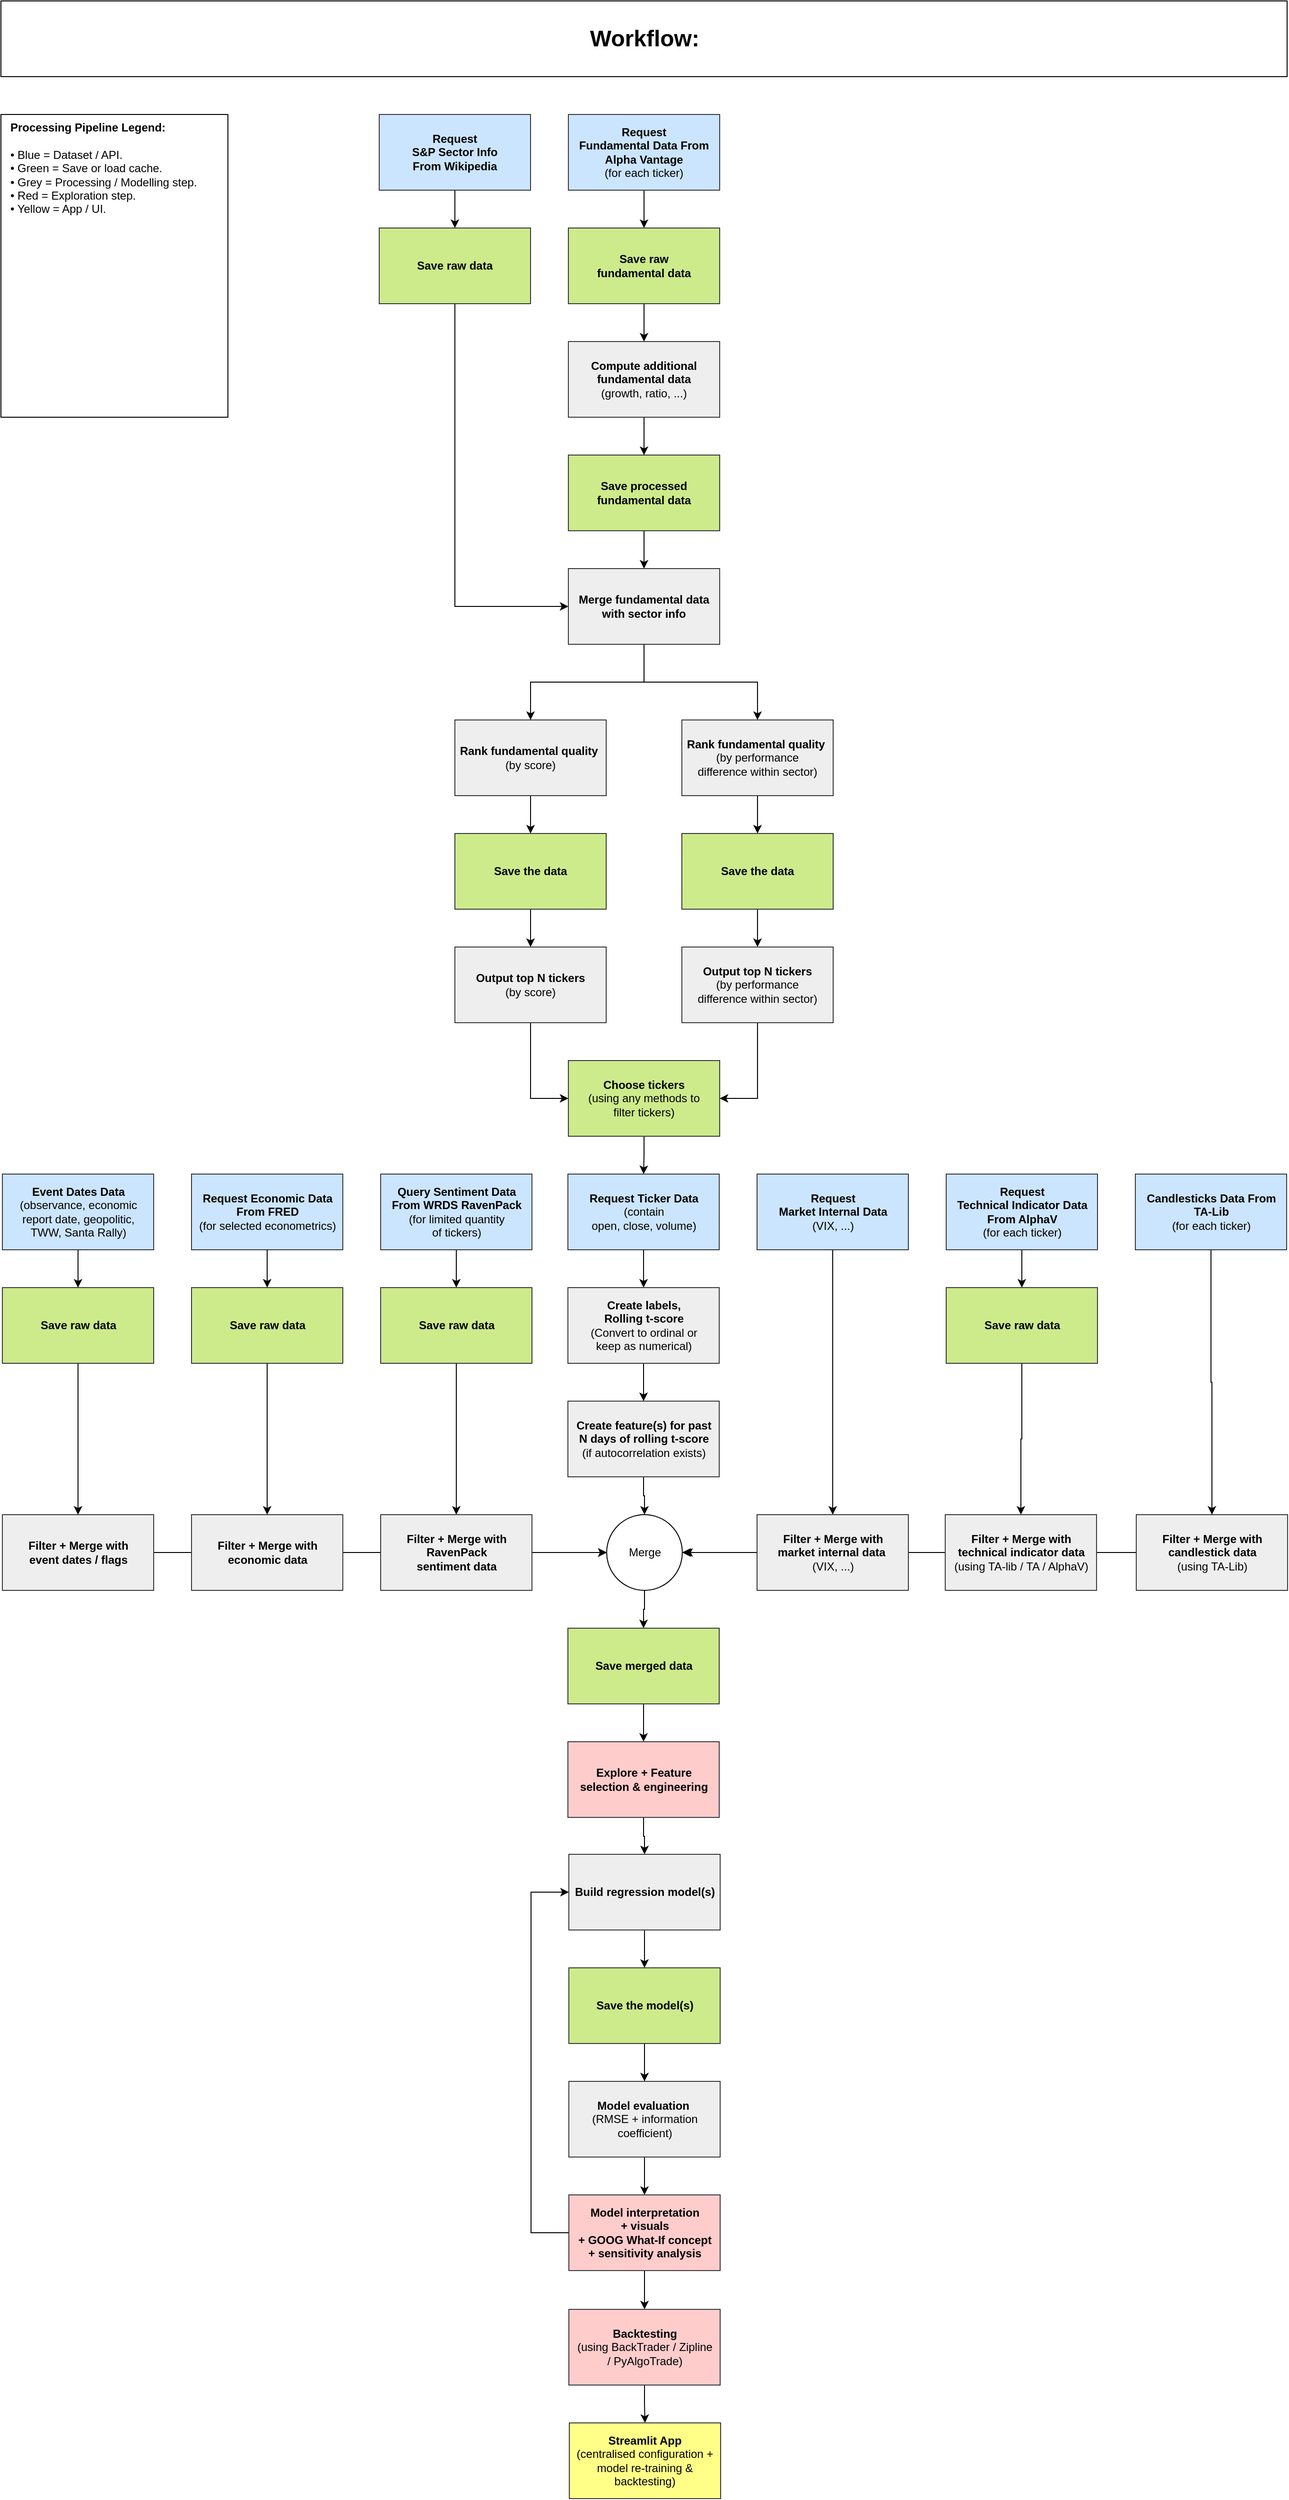 <mxfile version="20.0.4" type="device" pages="3"><diagram id="XOwv9s_S93Ed8AocHxLy" name="workflow"><mxGraphModel dx="3477" dy="1697" grid="1" gridSize="10" guides="1" tooltips="1" connect="1" arrows="1" fold="1" page="1" pageScale="1" pageWidth="1169" pageHeight="827" math="0" shadow="0"><root><mxCell id="cT3jgn3tg6CRzC2Ch6uq-0"/><mxCell id="cT3jgn3tg6CRzC2Ch6uq-1" parent="cT3jgn3tg6CRzC2Ch6uq-0"/><mxCell id="5p4c6snU-SuKV6wR_pnk-0" value="&lt;b style=&quot;font-size: 24px&quot;&gt;Workflow:&amp;nbsp;&lt;/b&gt;" style="rounded=0;whiteSpace=wrap;html=1;align=center;verticalAlign=middle;spacingLeft=8;fontSize=24;" parent="cT3jgn3tg6CRzC2Ch6uq-1" vertex="1"><mxGeometry x="-1240" y="-800" width="1360" height="80" as="geometry"/></mxCell><mxCell id="ap6l2DGa7me-KWfMbkwm-0" value="&lt;b&gt;Processing Pipeline Legend:&amp;nbsp;&lt;/b&gt;&lt;br&gt;&lt;br&gt;• Blue = Dataset / API.&amp;nbsp;&lt;br&gt;• Green = Save or load cache.&amp;nbsp;&lt;br&gt;•&amp;nbsp;Grey = Processing / Modelling step.&amp;nbsp;&lt;br&gt;• Red = Exploration step.&amp;nbsp;&lt;br&gt;• Yellow = App / UI.&amp;nbsp;" style="rounded=0;whiteSpace=wrap;html=1;align=left;verticalAlign=top;spacingLeft=8;" parent="cT3jgn3tg6CRzC2Ch6uq-1" vertex="1"><mxGeometry x="-1240" y="-680" width="240" height="320" as="geometry"/></mxCell><mxCell id="lr69LVYGVg-EljjJCGix-28" value="" style="edgeStyle=orthogonalEdgeStyle;rounded=0;orthogonalLoop=1;jettySize=auto;html=1;" parent="cT3jgn3tg6CRzC2Ch6uq-1" source="lr69LVYGVg-EljjJCGix-0" target="lr69LVYGVg-EljjJCGix-24" edge="1"><mxGeometry relative="1" as="geometry"/></mxCell><mxCell id="lr69LVYGVg-EljjJCGix-0" value="&lt;b&gt;Save raw &lt;br&gt;fundamental data&lt;/b&gt;" style="rounded=0;whiteSpace=wrap;html=1;fillColor=#cdeb8b;strokeColor=#36393d;" parent="cT3jgn3tg6CRzC2Ch6uq-1" vertex="1"><mxGeometry x="-640" y="-560" width="160" height="80" as="geometry"/></mxCell><mxCell id="lr69LVYGVg-EljjJCGix-27" value="" style="edgeStyle=orthogonalEdgeStyle;rounded=0;orthogonalLoop=1;jettySize=auto;html=1;" parent="cT3jgn3tg6CRzC2Ch6uq-1" source="lr69LVYGVg-EljjJCGix-2" target="lr69LVYGVg-EljjJCGix-0" edge="1"><mxGeometry relative="1" as="geometry"/></mxCell><mxCell id="lr69LVYGVg-EljjJCGix-2" value="&lt;b&gt;Request &lt;/b&gt;&lt;br&gt;&lt;b&gt;Fundamental Data From Alpha Vantage&lt;/b&gt;&lt;br&gt;(for each ticker)" style="rounded=0;whiteSpace=wrap;html=1;fillColor=#cce5ff;strokeColor=#36393d;" parent="cT3jgn3tg6CRzC2Ch6uq-1" vertex="1"><mxGeometry x="-640" y="-680" width="160" height="80" as="geometry"/></mxCell><mxCell id="lr69LVYGVg-EljjJCGix-42" value="" style="edgeStyle=orthogonalEdgeStyle;rounded=0;orthogonalLoop=1;jettySize=auto;html=1;" parent="cT3jgn3tg6CRzC2Ch6uq-1" source="lr69LVYGVg-EljjJCGix-4" target="lr69LVYGVg-EljjJCGix-5" edge="1"><mxGeometry relative="1" as="geometry"/></mxCell><mxCell id="lr69LVYGVg-EljjJCGix-4" value="&lt;b&gt;Request &lt;/b&gt;&lt;br&gt;&lt;b&gt;Technical Indicator Data From AlphaV&lt;/b&gt;&lt;br&gt;(for each ticker)" style="rounded=0;whiteSpace=wrap;html=1;fillColor=#cce5ff;strokeColor=#36393d;" parent="cT3jgn3tg6CRzC2Ch6uq-1" vertex="1"><mxGeometry x="-240.5" y="440" width="160" height="80" as="geometry"/></mxCell><mxCell id="lr69LVYGVg-EljjJCGix-114" style="edgeStyle=orthogonalEdgeStyle;rounded=0;orthogonalLoop=1;jettySize=auto;html=1;entryX=0.5;entryY=0;entryDx=0;entryDy=0;" parent="cT3jgn3tg6CRzC2Ch6uq-1" source="lr69LVYGVg-EljjJCGix-5" target="lr69LVYGVg-EljjJCGix-60" edge="1"><mxGeometry relative="1" as="geometry"/></mxCell><mxCell id="lr69LVYGVg-EljjJCGix-5" value="&lt;b&gt;Save raw&amp;nbsp;data&lt;/b&gt;" style="rounded=0;whiteSpace=wrap;html=1;fillColor=#cdeb8b;strokeColor=#36393d;" parent="cT3jgn3tg6CRzC2Ch6uq-1" vertex="1"><mxGeometry x="-240.5" y="560" width="160" height="80" as="geometry"/></mxCell><mxCell id="lr69LVYGVg-EljjJCGix-38" value="" style="edgeStyle=orthogonalEdgeStyle;rounded=0;orthogonalLoop=1;jettySize=auto;html=1;" parent="cT3jgn3tg6CRzC2Ch6uq-1" source="lr69LVYGVg-EljjJCGix-6" target="lr69LVYGVg-EljjJCGix-37" edge="1"><mxGeometry relative="1" as="geometry"/></mxCell><mxCell id="lr69LVYGVg-EljjJCGix-6" value="&lt;b&gt;Save processed &lt;br&gt;fundamental data&lt;/b&gt;" style="rounded=0;whiteSpace=wrap;html=1;fillColor=#cdeb8b;strokeColor=#36393d;" parent="cT3jgn3tg6CRzC2Ch6uq-1" vertex="1"><mxGeometry x="-640" y="-320" width="160" height="80" as="geometry"/></mxCell><mxCell id="lr69LVYGVg-EljjJCGix-23" value="" style="edgeStyle=orthogonalEdgeStyle;rounded=0;orthogonalLoop=1;jettySize=auto;html=1;" parent="cT3jgn3tg6CRzC2Ch6uq-1" source="lr69LVYGVg-EljjJCGix-7" target="lr69LVYGVg-EljjJCGix-18" edge="1"><mxGeometry relative="1" as="geometry"/></mxCell><mxCell id="lr69LVYGVg-EljjJCGix-7" value="&lt;b&gt;Rank fundamental quality&amp;nbsp;&lt;/b&gt;&lt;br&gt;(by score)" style="rounded=0;whiteSpace=wrap;html=1;fillColor=#eeeeee;strokeColor=#36393d;" parent="cT3jgn3tg6CRzC2Ch6uq-1" vertex="1"><mxGeometry x="-760" y="-40" width="160" height="80" as="geometry"/></mxCell><mxCell id="lr69LVYGVg-EljjJCGix-45" value="" style="edgeStyle=orthogonalEdgeStyle;rounded=0;orthogonalLoop=1;jettySize=auto;html=1;" parent="cT3jgn3tg6CRzC2Ch6uq-1" source="lr69LVYGVg-EljjJCGix-14" target="lr69LVYGVg-EljjJCGix-43" edge="1"><mxGeometry relative="1" as="geometry"/></mxCell><mxCell id="lr69LVYGVg-EljjJCGix-14" value="&lt;b&gt;Query Sentiment Data From WRDS RavenPack&lt;/b&gt;&lt;br&gt;(for limited quantity &lt;br&gt;of tickers)" style="rounded=0;whiteSpace=wrap;html=1;fillColor=#cce5ff;strokeColor=#36393d;" parent="cT3jgn3tg6CRzC2Ch6uq-1" vertex="1"><mxGeometry x="-838.5" y="440" width="160" height="80" as="geometry"/></mxCell><mxCell id="lr69LVYGVg-EljjJCGix-35" value="" style="edgeStyle=orthogonalEdgeStyle;rounded=0;orthogonalLoop=1;jettySize=auto;html=1;" parent="cT3jgn3tg6CRzC2Ch6uq-1" source="lr69LVYGVg-EljjJCGix-16" target="lr69LVYGVg-EljjJCGix-30" edge="1"><mxGeometry relative="1" as="geometry"/></mxCell><mxCell id="lr69LVYGVg-EljjJCGix-16" value="&lt;b&gt;Request &lt;br&gt;S&amp;amp;P Sector Info &lt;br&gt;From Wikipedia&lt;/b&gt;" style="rounded=0;whiteSpace=wrap;html=1;fillColor=#cce5ff;strokeColor=#36393d;" parent="cT3jgn3tg6CRzC2Ch6uq-1" vertex="1"><mxGeometry x="-840" y="-680" width="160" height="80" as="geometry"/></mxCell><mxCell id="lr69LVYGVg-EljjJCGix-56" value="" style="edgeStyle=orthogonalEdgeStyle;rounded=0;orthogonalLoop=1;jettySize=auto;html=1;" parent="cT3jgn3tg6CRzC2Ch6uq-1" source="lr69LVYGVg-EljjJCGix-18" target="lr69LVYGVg-EljjJCGix-54" edge="1"><mxGeometry relative="1" as="geometry"/></mxCell><mxCell id="lr69LVYGVg-EljjJCGix-18" value="&lt;b&gt;Save the data&lt;/b&gt;" style="rounded=0;whiteSpace=wrap;html=1;fillColor=#cdeb8b;strokeColor=#36393d;" parent="cT3jgn3tg6CRzC2Ch6uq-1" vertex="1"><mxGeometry x="-760" y="80" width="160" height="80" as="geometry"/></mxCell><mxCell id="lr69LVYGVg-EljjJCGix-22" value="" style="edgeStyle=orthogonalEdgeStyle;rounded=0;orthogonalLoop=1;jettySize=auto;html=1;" parent="cT3jgn3tg6CRzC2Ch6uq-1" source="lr69LVYGVg-EljjJCGix-19" target="lr69LVYGVg-EljjJCGix-21" edge="1"><mxGeometry relative="1" as="geometry"/></mxCell><mxCell id="lr69LVYGVg-EljjJCGix-19" value="&lt;b&gt;Rank fundamental quality&amp;nbsp;&lt;/b&gt;&lt;br&gt;(by performance &lt;br&gt;difference within sector)" style="rounded=0;whiteSpace=wrap;html=1;fillColor=#eeeeee;strokeColor=#36393d;" parent="cT3jgn3tg6CRzC2Ch6uq-1" vertex="1"><mxGeometry x="-520" y="-40" width="160" height="80" as="geometry"/></mxCell><mxCell id="lr69LVYGVg-EljjJCGix-57" value="" style="edgeStyle=orthogonalEdgeStyle;rounded=0;orthogonalLoop=1;jettySize=auto;html=1;" parent="cT3jgn3tg6CRzC2Ch6uq-1" source="lr69LVYGVg-EljjJCGix-21" target="lr69LVYGVg-EljjJCGix-55" edge="1"><mxGeometry relative="1" as="geometry"/></mxCell><mxCell id="lr69LVYGVg-EljjJCGix-21" value="&lt;b&gt;Save the data&lt;/b&gt;" style="rounded=0;whiteSpace=wrap;html=1;fillColor=#cdeb8b;strokeColor=#36393d;" parent="cT3jgn3tg6CRzC2Ch6uq-1" vertex="1"><mxGeometry x="-520" y="80" width="160" height="80" as="geometry"/></mxCell><mxCell id="lr69LVYGVg-EljjJCGix-29" value="" style="edgeStyle=orthogonalEdgeStyle;rounded=0;orthogonalLoop=1;jettySize=auto;html=1;" parent="cT3jgn3tg6CRzC2Ch6uq-1" source="lr69LVYGVg-EljjJCGix-24" target="lr69LVYGVg-EljjJCGix-6" edge="1"><mxGeometry relative="1" as="geometry"/></mxCell><mxCell id="lr69LVYGVg-EljjJCGix-24" value="&lt;b&gt;Compute additional fundamental data &lt;/b&gt;&lt;br&gt;(growth, ratio, ...)" style="rounded=0;whiteSpace=wrap;html=1;fillColor=#eeeeee;strokeColor=#36393d;" parent="cT3jgn3tg6CRzC2Ch6uq-1" vertex="1"><mxGeometry x="-640" y="-440" width="160" height="80" as="geometry"/></mxCell><mxCell id="lr69LVYGVg-EljjJCGix-41" style="edgeStyle=orthogonalEdgeStyle;rounded=0;orthogonalLoop=1;jettySize=auto;html=1;entryX=0;entryY=0.5;entryDx=0;entryDy=0;exitX=0.5;exitY=1;exitDx=0;exitDy=0;" parent="cT3jgn3tg6CRzC2Ch6uq-1" source="lr69LVYGVg-EljjJCGix-30" target="lr69LVYGVg-EljjJCGix-37" edge="1"><mxGeometry relative="1" as="geometry"><Array as="points"><mxPoint x="-760" y="-160"/></Array></mxGeometry></mxCell><mxCell id="lr69LVYGVg-EljjJCGix-30" value="&lt;b&gt;Save raw data&lt;br&gt;&lt;/b&gt;" style="rounded=0;whiteSpace=wrap;html=1;fillColor=#cdeb8b;strokeColor=#36393d;" parent="cT3jgn3tg6CRzC2Ch6uq-1" vertex="1"><mxGeometry x="-840" y="-560" width="160" height="80" as="geometry"/></mxCell><mxCell id="lr69LVYGVg-EljjJCGix-39" style="edgeStyle=orthogonalEdgeStyle;rounded=0;orthogonalLoop=1;jettySize=auto;html=1;entryX=0.5;entryY=0;entryDx=0;entryDy=0;" parent="cT3jgn3tg6CRzC2Ch6uq-1" source="lr69LVYGVg-EljjJCGix-37" target="lr69LVYGVg-EljjJCGix-19" edge="1"><mxGeometry relative="1" as="geometry"/></mxCell><mxCell id="lr69LVYGVg-EljjJCGix-40" style="edgeStyle=orthogonalEdgeStyle;rounded=0;orthogonalLoop=1;jettySize=auto;html=1;entryX=0.5;entryY=0;entryDx=0;entryDy=0;" parent="cT3jgn3tg6CRzC2Ch6uq-1" source="lr69LVYGVg-EljjJCGix-37" target="lr69LVYGVg-EljjJCGix-7" edge="1"><mxGeometry relative="1" as="geometry"/></mxCell><mxCell id="lr69LVYGVg-EljjJCGix-37" value="&lt;b&gt;Merge fundamental data with sector info&lt;/b&gt;" style="rounded=0;whiteSpace=wrap;html=1;fillColor=#eeeeee;strokeColor=#36393d;" parent="cT3jgn3tg6CRzC2Ch6uq-1" vertex="1"><mxGeometry x="-640" y="-200" width="160" height="80" as="geometry"/></mxCell><mxCell id="lr69LVYGVg-EljjJCGix-89" style="edgeStyle=orthogonalEdgeStyle;rounded=0;orthogonalLoop=1;jettySize=auto;html=1;" parent="cT3jgn3tg6CRzC2Ch6uq-1" source="lr69LVYGVg-EljjJCGix-43" target="lr69LVYGVg-EljjJCGix-58" edge="1"><mxGeometry relative="1" as="geometry"/></mxCell><mxCell id="lr69LVYGVg-EljjJCGix-43" value="&lt;b&gt;Save raw&amp;nbsp;data&lt;/b&gt;" style="rounded=0;whiteSpace=wrap;html=1;fillColor=#cdeb8b;strokeColor=#36393d;" parent="cT3jgn3tg6CRzC2Ch6uq-1" vertex="1"><mxGeometry x="-838.5" y="560" width="160" height="80" as="geometry"/></mxCell><mxCell id="lr69LVYGVg-EljjJCGix-47" value="" style="edgeStyle=orthogonalEdgeStyle;rounded=0;orthogonalLoop=1;jettySize=auto;html=1;" parent="cT3jgn3tg6CRzC2Ch6uq-1" source="lr69LVYGVg-EljjJCGix-48" target="lr69LVYGVg-EljjJCGix-52" edge="1"><mxGeometry relative="1" as="geometry"/></mxCell><mxCell id="lr69LVYGVg-EljjJCGix-48" value="&lt;b&gt;Create labels, &lt;br&gt;Rolling t-score&lt;/b&gt;&lt;br&gt;(Convert to ordinal or &lt;br&gt;keep as numerical)" style="rounded=0;whiteSpace=wrap;html=1;fillColor=#eeeeee;strokeColor=#36393d;" parent="cT3jgn3tg6CRzC2Ch6uq-1" vertex="1"><mxGeometry x="-640.5" y="560" width="160" height="80" as="geometry"/></mxCell><mxCell id="lr69LVYGVg-EljjJCGix-49" value="" style="edgeStyle=orthogonalEdgeStyle;rounded=0;orthogonalLoop=1;jettySize=auto;html=1;" parent="cT3jgn3tg6CRzC2Ch6uq-1" source="lr69LVYGVg-EljjJCGix-50" target="lr69LVYGVg-EljjJCGix-48" edge="1"><mxGeometry relative="1" as="geometry"/></mxCell><mxCell id="lr69LVYGVg-EljjJCGix-50" value="&lt;b&gt;Request Ticker Data&lt;br&gt;&lt;/b&gt;(contain &lt;br&gt;open, close, volume)" style="rounded=0;whiteSpace=wrap;html=1;fillColor=#cce5ff;strokeColor=#36393d;" parent="cT3jgn3tg6CRzC2Ch6uq-1" vertex="1"><mxGeometry x="-640.5" y="440" width="160" height="80" as="geometry"/></mxCell><mxCell id="lr69LVYGVg-EljjJCGix-106" value="" style="edgeStyle=orthogonalEdgeStyle;rounded=0;orthogonalLoop=1;jettySize=auto;html=1;" parent="cT3jgn3tg6CRzC2Ch6uq-1" source="lr69LVYGVg-EljjJCGix-52" target="lr69LVYGVg-EljjJCGix-105" edge="1"><mxGeometry relative="1" as="geometry"/></mxCell><mxCell id="lr69LVYGVg-EljjJCGix-52" value="&lt;b&gt;Create feature(s) for past &lt;br&gt;N days of rolling t-score&lt;/b&gt;&lt;br&gt;(if autocorrelation exists)" style="rounded=0;whiteSpace=wrap;html=1;fillColor=#eeeeee;strokeColor=#36393d;" parent="cT3jgn3tg6CRzC2Ch6uq-1" vertex="1"><mxGeometry x="-640.5" y="680" width="160" height="80" as="geometry"/></mxCell><mxCell id="lr69LVYGVg-EljjJCGix-111" style="edgeStyle=orthogonalEdgeStyle;rounded=0;orthogonalLoop=1;jettySize=auto;html=1;entryX=1;entryY=0.5;entryDx=0;entryDy=0;" parent="cT3jgn3tg6CRzC2Ch6uq-1" source="lr69LVYGVg-EljjJCGix-53" target="lr69LVYGVg-EljjJCGix-105" edge="1"><mxGeometry relative="1" as="geometry"/></mxCell><mxCell id="lr69LVYGVg-EljjJCGix-74" style="edgeStyle=orthogonalEdgeStyle;rounded=0;orthogonalLoop=1;jettySize=auto;html=1;entryX=0;entryY=0.5;entryDx=0;entryDy=0;" parent="cT3jgn3tg6CRzC2Ch6uq-1" source="lr69LVYGVg-EljjJCGix-54" target="lr69LVYGVg-EljjJCGix-72" edge="1"><mxGeometry relative="1" as="geometry"/></mxCell><mxCell id="lr69LVYGVg-EljjJCGix-54" value="&lt;b&gt;Output top N tickers&lt;br&gt;&lt;/b&gt;(by score)&lt;b&gt;&lt;br&gt;&lt;/b&gt;" style="rounded=0;whiteSpace=wrap;html=1;fillColor=#eeeeee;strokeColor=#36393d;" parent="cT3jgn3tg6CRzC2Ch6uq-1" vertex="1"><mxGeometry x="-760" y="200" width="160" height="80" as="geometry"/></mxCell><mxCell id="lr69LVYGVg-EljjJCGix-75" style="edgeStyle=orthogonalEdgeStyle;rounded=0;orthogonalLoop=1;jettySize=auto;html=1;entryX=1;entryY=0.5;entryDx=0;entryDy=0;" parent="cT3jgn3tg6CRzC2Ch6uq-1" source="lr69LVYGVg-EljjJCGix-55" target="lr69LVYGVg-EljjJCGix-72" edge="1"><mxGeometry relative="1" as="geometry"/></mxCell><mxCell id="lr69LVYGVg-EljjJCGix-55" value="&lt;b&gt;Output top N tickers&lt;br&gt;&lt;/b&gt;(by performance&lt;br&gt;difference within sector)" style="rounded=0;whiteSpace=wrap;html=1;fillColor=#eeeeee;strokeColor=#36393d;" parent="cT3jgn3tg6CRzC2Ch6uq-1" vertex="1"><mxGeometry x="-520" y="200" width="160" height="80" as="geometry"/></mxCell><mxCell id="lr69LVYGVg-EljjJCGix-108" style="edgeStyle=orthogonalEdgeStyle;rounded=0;orthogonalLoop=1;jettySize=auto;html=1;entryX=0;entryY=0.5;entryDx=0;entryDy=0;" parent="cT3jgn3tg6CRzC2Ch6uq-1" source="lr69LVYGVg-EljjJCGix-58" target="lr69LVYGVg-EljjJCGix-105" edge="1"><mxGeometry relative="1" as="geometry"/></mxCell><mxCell id="lr69LVYGVg-EljjJCGix-110" style="edgeStyle=orthogonalEdgeStyle;rounded=0;orthogonalLoop=1;jettySize=auto;html=1;entryX=0;entryY=0.5;entryDx=0;entryDy=0;" parent="cT3jgn3tg6CRzC2Ch6uq-1" source="lr69LVYGVg-EljjJCGix-59" target="lr69LVYGVg-EljjJCGix-105" edge="1"><mxGeometry relative="1" as="geometry"/></mxCell><mxCell id="lr69LVYGVg-EljjJCGix-59" value="&lt;b&gt;Filter +&amp;nbsp;&lt;/b&gt;&lt;b&gt;Merge with &lt;br&gt;event dates / flags&lt;/b&gt;" style="rounded=0;whiteSpace=wrap;html=1;fillColor=#eeeeee;strokeColor=#36393d;" parent="cT3jgn3tg6CRzC2Ch6uq-1" vertex="1"><mxGeometry x="-1238.5" y="800" width="160" height="80" as="geometry"/></mxCell><mxCell id="lr69LVYGVg-EljjJCGix-112" style="edgeStyle=orthogonalEdgeStyle;rounded=0;orthogonalLoop=1;jettySize=auto;html=1;" parent="cT3jgn3tg6CRzC2Ch6uq-1" source="lr69LVYGVg-EljjJCGix-60" edge="1"><mxGeometry relative="1" as="geometry"><mxPoint x="-517.5" y="840.0" as="targetPoint"/></mxGeometry></mxCell><mxCell id="lr69LVYGVg-EljjJCGix-113" style="edgeStyle=orthogonalEdgeStyle;rounded=0;orthogonalLoop=1;jettySize=auto;html=1;entryX=1;entryY=0.5;entryDx=0;entryDy=0;" parent="cT3jgn3tg6CRzC2Ch6uq-1" source="lr69LVYGVg-EljjJCGix-61" target="lr69LVYGVg-EljjJCGix-105" edge="1"><mxGeometry relative="1" as="geometry"/></mxCell><mxCell id="lr69LVYGVg-EljjJCGix-61" value="&lt;b&gt;Filter +&amp;nbsp;&lt;/b&gt;&lt;b&gt;Merge with &lt;/b&gt;&lt;br&gt;&lt;b&gt;candlestick data&lt;/b&gt;&lt;br&gt;(using TA-Lib)" style="rounded=0;whiteSpace=wrap;html=1;fillColor=#eeeeee;strokeColor=#36393d;" parent="cT3jgn3tg6CRzC2Ch6uq-1" vertex="1"><mxGeometry x="-39.5" y="800" width="160" height="80" as="geometry"/></mxCell><mxCell id="lr69LVYGVg-EljjJCGix-109" style="edgeStyle=orthogonalEdgeStyle;rounded=0;orthogonalLoop=1;jettySize=auto;html=1;entryX=0;entryY=0.5;entryDx=0;entryDy=0;" parent="cT3jgn3tg6CRzC2Ch6uq-1" source="lr69LVYGVg-EljjJCGix-62" target="lr69LVYGVg-EljjJCGix-105" edge="1"><mxGeometry relative="1" as="geometry"/></mxCell><mxCell id="lr69LVYGVg-EljjJCGix-62" value="&lt;b&gt;Filter +&amp;nbsp;&lt;/b&gt;&lt;b&gt;Merge with &lt;br&gt;economic data&lt;/b&gt;" style="rounded=0;whiteSpace=wrap;html=1;fillColor=#eeeeee;strokeColor=#36393d;" parent="cT3jgn3tg6CRzC2Ch6uq-1" vertex="1"><mxGeometry x="-1038.5" y="800" width="160" height="80" as="geometry"/></mxCell><mxCell id="lr69LVYGVg-EljjJCGix-115" style="edgeStyle=orthogonalEdgeStyle;rounded=0;orthogonalLoop=1;jettySize=auto;html=1;" parent="cT3jgn3tg6CRzC2Ch6uq-1" source="lr69LVYGVg-EljjJCGix-64" target="lr69LVYGVg-EljjJCGix-61" edge="1"><mxGeometry relative="1" as="geometry"/></mxCell><mxCell id="lr69LVYGVg-EljjJCGix-64" value="&lt;b&gt;Candlesticks Data From TA-Lib&lt;/b&gt;&lt;br&gt;(for each ticker)" style="rounded=0;whiteSpace=wrap;html=1;fillColor=#cce5ff;strokeColor=#36393d;" parent="cT3jgn3tg6CRzC2Ch6uq-1" vertex="1"><mxGeometry x="-40.5" y="440" width="160" height="80" as="geometry"/></mxCell><mxCell id="lr69LVYGVg-EljjJCGix-66" value="" style="edgeStyle=orthogonalEdgeStyle;rounded=0;orthogonalLoop=1;jettySize=auto;html=1;entryX=0.5;entryY=0;entryDx=0;entryDy=0;" parent="cT3jgn3tg6CRzC2Ch6uq-1" source="lr69LVYGVg-EljjJCGix-67" target="lr69LVYGVg-EljjJCGix-53" edge="1"><mxGeometry relative="1" as="geometry"><mxPoint x="-360.5" y="560" as="targetPoint"/></mxGeometry></mxCell><mxCell id="lr69LVYGVg-EljjJCGix-67" value="&lt;b&gt;Request &lt;/b&gt;&lt;br&gt;&lt;b&gt;Market Internal Data&lt;/b&gt;&lt;br&gt;(VIX, ...)" style="rounded=0;whiteSpace=wrap;html=1;fillColor=#cce5ff;strokeColor=#36393d;" parent="cT3jgn3tg6CRzC2Ch6uq-1" vertex="1"><mxGeometry x="-440.5" y="440" width="160" height="80" as="geometry"/></mxCell><mxCell id="NDVGhQBs1jizZYdKrDoh-0" value="" style="edgeStyle=orthogonalEdgeStyle;rounded=0;orthogonalLoop=1;jettySize=auto;html=1;" edge="1" parent="cT3jgn3tg6CRzC2Ch6uq-1" source="lr69LVYGVg-EljjJCGix-72" target="lr69LVYGVg-EljjJCGix-50"><mxGeometry relative="1" as="geometry"/></mxCell><mxCell id="lr69LVYGVg-EljjJCGix-72" value="&lt;b&gt;Choose tickers&lt;/b&gt;&lt;br&gt;(using any methods to &lt;br&gt;filter tickers)" style="rounded=0;whiteSpace=wrap;html=1;fillColor=#cdeb8b;strokeColor=#36393d;" parent="cT3jgn3tg6CRzC2Ch6uq-1" vertex="1"><mxGeometry x="-640" y="320" width="160" height="80" as="geometry"/></mxCell><mxCell id="lr69LVYGVg-EljjJCGix-76" style="edgeStyle=orthogonalEdgeStyle;rounded=0;orthogonalLoop=1;jettySize=auto;html=1;entryX=0;entryY=0.5;entryDx=0;entryDy=0;endArrow=classic;endFill=1;" parent="cT3jgn3tg6CRzC2Ch6uq-1" source="lr69LVYGVg-EljjJCGix-77" target="lr69LVYGVg-EljjJCGix-83" edge="1"><mxGeometry relative="1" as="geometry"><Array as="points"><mxPoint x="-679.5" y="1559"/><mxPoint x="-679.5" y="1199"/></Array></mxGeometry></mxCell><mxCell id="lr69LVYGVg-EljjJCGix-104" value="" style="edgeStyle=orthogonalEdgeStyle;rounded=0;orthogonalLoop=1;jettySize=auto;html=1;" parent="cT3jgn3tg6CRzC2Ch6uq-1" source="lr69LVYGVg-EljjJCGix-77" target="lr69LVYGVg-EljjJCGix-103" edge="1"><mxGeometry relative="1" as="geometry"/></mxCell><mxCell id="lr69LVYGVg-EljjJCGix-77" value="&lt;b&gt;Model interpretation&lt;br&gt;+ visuals&lt;br&gt;+ GOOG What-If concept&lt;br&gt;&lt;/b&gt;&lt;b&gt;+ sensitivity analysis&lt;/b&gt;" style="rounded=0;whiteSpace=wrap;html=1;fillColor=#ffcccc;strokeColor=#36393d;" parent="cT3jgn3tg6CRzC2Ch6uq-1" vertex="1"><mxGeometry x="-639.5" y="1519" width="160" height="80" as="geometry"/></mxCell><mxCell id="lr69LVYGVg-EljjJCGix-78" value="" style="edgeStyle=orthogonalEdgeStyle;rounded=0;orthogonalLoop=1;jettySize=auto;html=1;" parent="cT3jgn3tg6CRzC2Ch6uq-1" source="lr69LVYGVg-EljjJCGix-79" target="lr69LVYGVg-EljjJCGix-77" edge="1"><mxGeometry relative="1" as="geometry"/></mxCell><mxCell id="lr69LVYGVg-EljjJCGix-79" value="&lt;b&gt;Model evaluation&amp;nbsp;&lt;br&gt;&lt;/b&gt;(RMSE + information coefficient)" style="rounded=0;whiteSpace=wrap;html=1;fillColor=#eeeeee;strokeColor=#36393d;" parent="cT3jgn3tg6CRzC2Ch6uq-1" vertex="1"><mxGeometry x="-639.5" y="1399" width="160" height="80" as="geometry"/></mxCell><mxCell id="lr69LVYGVg-EljjJCGix-80" value="" style="edgeStyle=orthogonalEdgeStyle;rounded=0;orthogonalLoop=1;jettySize=auto;html=1;endArrow=classic;endFill=1;" parent="cT3jgn3tg6CRzC2Ch6uq-1" source="lr69LVYGVg-EljjJCGix-81" target="lr69LVYGVg-EljjJCGix-79" edge="1"><mxGeometry relative="1" as="geometry"/></mxCell><mxCell id="lr69LVYGVg-EljjJCGix-81" value="&lt;b&gt;Save the model(s)&lt;/b&gt;" style="rounded=0;whiteSpace=wrap;html=1;fillColor=#cdeb8b;strokeColor=#36393d;" parent="cT3jgn3tg6CRzC2Ch6uq-1" vertex="1"><mxGeometry x="-639.5" y="1279" width="160" height="80" as="geometry"/></mxCell><mxCell id="lr69LVYGVg-EljjJCGix-82" value="" style="edgeStyle=orthogonalEdgeStyle;rounded=0;orthogonalLoop=1;jettySize=auto;html=1;endArrow=classic;endFill=1;" parent="cT3jgn3tg6CRzC2Ch6uq-1" source="lr69LVYGVg-EljjJCGix-83" target="lr69LVYGVg-EljjJCGix-81" edge="1"><mxGeometry relative="1" as="geometry"/></mxCell><mxCell id="lr69LVYGVg-EljjJCGix-83" value="&lt;b&gt;Build regression model(s)&lt;/b&gt;" style="rounded=0;whiteSpace=wrap;html=1;fillColor=#eeeeee;strokeColor=#36393d;" parent="cT3jgn3tg6CRzC2Ch6uq-1" vertex="1"><mxGeometry x="-639.5" y="1159" width="160" height="80" as="geometry"/></mxCell><mxCell id="lr69LVYGVg-EljjJCGix-117" value="" style="edgeStyle=orthogonalEdgeStyle;rounded=0;orthogonalLoop=1;jettySize=auto;html=1;" parent="cT3jgn3tg6CRzC2Ch6uq-1" source="lr69LVYGVg-EljjJCGix-85" target="lr69LVYGVg-EljjJCGix-116" edge="1"><mxGeometry relative="1" as="geometry"/></mxCell><mxCell id="lr69LVYGVg-EljjJCGix-85" value="&lt;b&gt;Save merged data&lt;/b&gt;" style="rounded=0;whiteSpace=wrap;html=1;fillColor=#cdeb8b;strokeColor=#36393d;" parent="cT3jgn3tg6CRzC2Ch6uq-1" vertex="1"><mxGeometry x="-640.5" y="920" width="160" height="80" as="geometry"/></mxCell><mxCell id="lr69LVYGVg-EljjJCGix-90" value="" style="edgeStyle=orthogonalEdgeStyle;rounded=0;orthogonalLoop=1;jettySize=auto;html=1;" parent="cT3jgn3tg6CRzC2Ch6uq-1" source="lr69LVYGVg-EljjJCGix-91" target="lr69LVYGVg-EljjJCGix-92" edge="1"><mxGeometry relative="1" as="geometry"/></mxCell><mxCell id="lr69LVYGVg-EljjJCGix-91" value="&lt;b&gt;Request Economic Data From FRED&lt;/b&gt;&lt;br&gt;(for selected econometrics)" style="rounded=0;whiteSpace=wrap;html=1;fillColor=#cce5ff;strokeColor=#36393d;" parent="cT3jgn3tg6CRzC2Ch6uq-1" vertex="1"><mxGeometry x="-1038.5" y="440" width="160" height="80" as="geometry"/></mxCell><mxCell id="lr69LVYGVg-EljjJCGix-99" style="edgeStyle=orthogonalEdgeStyle;rounded=0;orthogonalLoop=1;jettySize=auto;html=1;entryX=0.5;entryY=0;entryDx=0;entryDy=0;" parent="cT3jgn3tg6CRzC2Ch6uq-1" source="lr69LVYGVg-EljjJCGix-92" target="lr69LVYGVg-EljjJCGix-62" edge="1"><mxGeometry relative="1" as="geometry"/></mxCell><mxCell id="lr69LVYGVg-EljjJCGix-92" value="&lt;b&gt;Save raw&amp;nbsp;data&lt;/b&gt;" style="rounded=0;whiteSpace=wrap;html=1;fillColor=#cdeb8b;strokeColor=#36393d;" parent="cT3jgn3tg6CRzC2Ch6uq-1" vertex="1"><mxGeometry x="-1038.5" y="560" width="160" height="80" as="geometry"/></mxCell><mxCell id="lr69LVYGVg-EljjJCGix-97" value="" style="edgeStyle=orthogonalEdgeStyle;rounded=0;orthogonalLoop=1;jettySize=auto;html=1;" parent="cT3jgn3tg6CRzC2Ch6uq-1" source="lr69LVYGVg-EljjJCGix-94" target="lr69LVYGVg-EljjJCGix-96" edge="1"><mxGeometry relative="1" as="geometry"/></mxCell><mxCell id="lr69LVYGVg-EljjJCGix-94" value="&lt;b&gt;Event Dates Data&lt;/b&gt;&lt;br&gt;(observance, economic report date, geopolitic, &lt;br&gt;TWW, Santa Rally)" style="rounded=0;whiteSpace=wrap;html=1;fillColor=#cce5ff;strokeColor=#36393d;" parent="cT3jgn3tg6CRzC2Ch6uq-1" vertex="1"><mxGeometry x="-1238.5" y="440" width="160" height="80" as="geometry"/></mxCell><mxCell id="lr69LVYGVg-EljjJCGix-98" style="edgeStyle=orthogonalEdgeStyle;rounded=0;orthogonalLoop=1;jettySize=auto;html=1;" parent="cT3jgn3tg6CRzC2Ch6uq-1" source="lr69LVYGVg-EljjJCGix-96" target="lr69LVYGVg-EljjJCGix-59" edge="1"><mxGeometry relative="1" as="geometry"/></mxCell><mxCell id="lr69LVYGVg-EljjJCGix-96" value="&lt;b&gt;Save raw&amp;nbsp;data&lt;/b&gt;" style="rounded=0;whiteSpace=wrap;html=1;fillColor=#cdeb8b;strokeColor=#36393d;" parent="cT3jgn3tg6CRzC2Ch6uq-1" vertex="1"><mxGeometry x="-1238.5" y="560" width="160" height="80" as="geometry"/></mxCell><mxCell id="NDVGhQBs1jizZYdKrDoh-2" value="" style="edgeStyle=orthogonalEdgeStyle;rounded=0;orthogonalLoop=1;jettySize=auto;html=1;" edge="1" parent="cT3jgn3tg6CRzC2Ch6uq-1" source="lr69LVYGVg-EljjJCGix-103" target="NDVGhQBs1jizZYdKrDoh-1"><mxGeometry relative="1" as="geometry"/></mxCell><mxCell id="lr69LVYGVg-EljjJCGix-103" value="&lt;b&gt;Backtesting&lt;/b&gt;&lt;br&gt;&lt;div style=&quot;&quot;&gt;&lt;span style=&quot;background-color: initial;&quot;&gt;(using BackTrader / Zipline&lt;br&gt;/ PyAlgoTrade)&lt;/span&gt;&lt;/div&gt;" style="rounded=0;whiteSpace=wrap;html=1;fillColor=#ffcccc;strokeColor=#36393d;align=center;" parent="cT3jgn3tg6CRzC2Ch6uq-1" vertex="1"><mxGeometry x="-639.5" y="1640" width="160" height="80" as="geometry"/></mxCell><mxCell id="lr69LVYGVg-EljjJCGix-107" value="" style="edgeStyle=orthogonalEdgeStyle;rounded=0;orthogonalLoop=1;jettySize=auto;html=1;" parent="cT3jgn3tg6CRzC2Ch6uq-1" source="lr69LVYGVg-EljjJCGix-105" target="lr69LVYGVg-EljjJCGix-85" edge="1"><mxGeometry relative="1" as="geometry"/></mxCell><mxCell id="lr69LVYGVg-EljjJCGix-105" value="Merge" style="ellipse;whiteSpace=wrap;html=1;aspect=fixed;" parent="cT3jgn3tg6CRzC2Ch6uq-1" vertex="1"><mxGeometry x="-599.5" y="800" width="80" height="80" as="geometry"/></mxCell><mxCell id="lr69LVYGVg-EljjJCGix-58" value="&lt;b&gt;Filter + Merge with RavenPack &lt;br&gt;sentiment data&lt;/b&gt;" style="rounded=0;whiteSpace=wrap;html=1;fillColor=#eeeeee;strokeColor=#36393d;" parent="cT3jgn3tg6CRzC2Ch6uq-1" vertex="1"><mxGeometry x="-838.5" y="800" width="160" height="80" as="geometry"/></mxCell><mxCell id="lr69LVYGVg-EljjJCGix-53" value="&lt;b&gt;Filter +&amp;nbsp;&lt;/b&gt;&lt;b&gt;Merge with &lt;/b&gt;&lt;br&gt;&lt;b&gt;market internal data&amp;nbsp;&lt;/b&gt;&lt;br&gt;(VIX, ...)" style="rounded=0;whiteSpace=wrap;html=1;fillColor=#eeeeee;strokeColor=#36393d;" parent="cT3jgn3tg6CRzC2Ch6uq-1" vertex="1"><mxGeometry x="-440.5" y="800" width="160" height="80" as="geometry"/></mxCell><mxCell id="lr69LVYGVg-EljjJCGix-60" value="&lt;b&gt;Filter +&amp;nbsp;&lt;/b&gt;&lt;b&gt;Merge with technical indicator data&lt;/b&gt;&lt;br&gt;(using TA-lib / TA / AlphaV)" style="rounded=0;whiteSpace=wrap;html=1;fillColor=#eeeeee;strokeColor=#36393d;" parent="cT3jgn3tg6CRzC2Ch6uq-1" vertex="1"><mxGeometry x="-241.5" y="800" width="160" height="80" as="geometry"/></mxCell><mxCell id="lr69LVYGVg-EljjJCGix-118" value="" style="edgeStyle=orthogonalEdgeStyle;rounded=0;orthogonalLoop=1;jettySize=auto;html=1;" parent="cT3jgn3tg6CRzC2Ch6uq-1" source="lr69LVYGVg-EljjJCGix-116" target="lr69LVYGVg-EljjJCGix-83" edge="1"><mxGeometry relative="1" as="geometry"/></mxCell><mxCell id="lr69LVYGVg-EljjJCGix-116" value="&lt;b&gt;Explore + Feature &lt;br&gt;selection &amp;amp; engineering&lt;/b&gt;" style="rounded=0;whiteSpace=wrap;html=1;fillColor=#ffcccc;strokeColor=#36393d;" parent="cT3jgn3tg6CRzC2Ch6uq-1" vertex="1"><mxGeometry x="-640.5" y="1040" width="160" height="80" as="geometry"/></mxCell><mxCell id="NDVGhQBs1jizZYdKrDoh-1" value="&lt;b&gt;Streamlit App&lt;/b&gt;&lt;br&gt;(centralised configuration + model re-training &amp;amp; backtesting)" style="rounded=0;whiteSpace=wrap;html=1;fillColor=#ffff88;strokeColor=#36393d;align=center;" vertex="1" parent="cT3jgn3tg6CRzC2Ch6uq-1"><mxGeometry x="-639" y="1760" width="160" height="80" as="geometry"/></mxCell></root></mxGraphModel></diagram><diagram name="completion" id="S0e1bYz50vS09MV_4_1C"><mxGraphModel dx="1989" dy="1523" grid="1" gridSize="10" guides="1" tooltips="1" connect="1" arrows="1" fold="1" page="1" pageScale="1" pageWidth="1169" pageHeight="827" math="0" shadow="0"><root><mxCell id="WlBYTzzGyVE7TvTivAUr-0"/><mxCell id="WlBYTzzGyVE7TvTivAUr-1" parent="WlBYTzzGyVE7TvTivAUr-0"/><mxCell id="npLvrCpMIMFxikgr4Wc5-0" value="&lt;b&gt;Task Specific Distribution:&amp;nbsp;&lt;/b&gt;" style="rounded=0;whiteSpace=wrap;html=1;align=center;verticalAlign=middle;spacingLeft=8;fontSize=24;" parent="WlBYTzzGyVE7TvTivAUr-1" vertex="1"><mxGeometry x="-1120" y="-800" width="1520" height="80" as="geometry"/></mxCell><mxCell id="npLvrCpMIMFxikgr4Wc5-1" value="&lt;b&gt;Workload distribution:&amp;nbsp;&lt;br&gt;&lt;/b&gt;&lt;br&gt;• Green = Completed.&amp;nbsp;&lt;br&gt;• Red = WIP.&amp;nbsp;&lt;br&gt;• Blue = Partially done.&amp;nbsp;" style="rounded=0;whiteSpace=wrap;html=1;align=left;verticalAlign=top;spacingLeft=8;" parent="WlBYTzzGyVE7TvTivAUr-1" vertex="1"><mxGeometry x="-1120" y="-680" width="240" height="320" as="geometry"/></mxCell><mxCell id="npLvrCpMIMFxikgr4Wc5-2" value="" style="edgeStyle=orthogonalEdgeStyle;rounded=0;orthogonalLoop=1;jettySize=auto;html=1;" parent="WlBYTzzGyVE7TvTivAUr-1" source="npLvrCpMIMFxikgr4Wc5-3" target="npLvrCpMIMFxikgr4Wc5-7" edge="1"><mxGeometry relative="1" as="geometry"/></mxCell><mxCell id="npLvrCpMIMFxikgr4Wc5-3" value="&lt;b&gt;CNN News Dataset &lt;br&gt;&lt;/b&gt;(contain date, headline, category, text)" style="rounded=0;whiteSpace=wrap;html=1;fillColor=#cdeb8b;strokeColor=#36393d;" parent="WlBYTzzGyVE7TvTivAUr-1" vertex="1"><mxGeometry x="-640" y="-680" width="160" height="80" as="geometry"/></mxCell><mxCell id="npLvrCpMIMFxikgr4Wc5-4" value="" style="edgeStyle=orthogonalEdgeStyle;rounded=0;orthogonalLoop=1;jettySize=auto;html=1;fillColor=#ffcccc;strokeColor=#36393d;" parent="WlBYTzzGyVE7TvTivAUr-1" source="npLvrCpMIMFxikgr4Wc5-5" target="npLvrCpMIMFxikgr4Wc5-11" edge="1"><mxGeometry relative="1" as="geometry"/></mxCell><mxCell id="npLvrCpMIMFxikgr4Wc5-5" value="&lt;b&gt;Remove unavailable headlines&lt;/b&gt;" style="rounded=0;whiteSpace=wrap;html=1;fillColor=#cdeb8b;strokeColor=#36393d;" parent="WlBYTzzGyVE7TvTivAUr-1" vertex="1"><mxGeometry x="-640" y="-440" width="160" height="80" as="geometry"/></mxCell><mxCell id="npLvrCpMIMFxikgr4Wc5-6" value="" style="edgeStyle=orthogonalEdgeStyle;rounded=0;orthogonalLoop=1;jettySize=auto;html=1;fillColor=#ffcccc;strokeColor=#36393d;" parent="WlBYTzzGyVE7TvTivAUr-1" source="npLvrCpMIMFxikgr4Wc5-7" target="npLvrCpMIMFxikgr4Wc5-5" edge="1"><mxGeometry relative="1" as="geometry"/></mxCell><mxCell id="npLvrCpMIMFxikgr4Wc5-7" value="&lt;b&gt;Filter by categories &lt;br&gt;&lt;/b&gt;(keep business and finance related categories)" style="rounded=0;whiteSpace=wrap;html=1;fillColor=#cdeb8b;strokeColor=#36393d;" parent="WlBYTzzGyVE7TvTivAUr-1" vertex="1"><mxGeometry x="-640" y="-560" width="160" height="80" as="geometry"/></mxCell><mxCell id="npLvrCpMIMFxikgr4Wc5-8" value="" style="edgeStyle=orthogonalEdgeStyle;rounded=0;orthogonalLoop=1;jettySize=auto;html=1;" parent="WlBYTzzGyVE7TvTivAUr-1" source="npLvrCpMIMFxikgr4Wc5-9" target="npLvrCpMIMFxikgr4Wc5-11" edge="1"><mxGeometry relative="1" as="geometry"/></mxCell><mxCell id="npLvrCpMIMFxikgr4Wc5-9" value="&lt;b&gt;Load WIKIFIER API &lt;/b&gt;&lt;br&gt;(NER.&lt;br&gt;Need to get the API key)" style="rounded=0;whiteSpace=wrap;html=1;fillColor=#cdeb8b;strokeColor=#36393d;" parent="WlBYTzzGyVE7TvTivAUr-1" vertex="1"><mxGeometry x="-840" y="-320" width="160" height="80" as="geometry"/></mxCell><mxCell id="npLvrCpMIMFxikgr4Wc5-10" value="" style="edgeStyle=orthogonalEdgeStyle;rounded=0;orthogonalLoop=1;jettySize=auto;html=1;endArrow=classic;endFill=1;" parent="WlBYTzzGyVE7TvTivAUr-1" source="npLvrCpMIMFxikgr4Wc5-11" target="npLvrCpMIMFxikgr4Wc5-33" edge="1"><mxGeometry relative="1" as="geometry"/></mxCell><mxCell id="npLvrCpMIMFxikgr4Wc5-11" value="&lt;b&gt;Extract entities&lt;/b&gt;&lt;br&gt;(may keep relevant &amp;amp; significant entities)" style="rounded=0;whiteSpace=wrap;html=1;fillColor=#cce5ff;strokeColor=#36393d;" parent="WlBYTzzGyVE7TvTivAUr-1" vertex="1"><mxGeometry x="-640" y="-320" width="160" height="80" as="geometry"/></mxCell><mxCell id="npLvrCpMIMFxikgr4Wc5-12" value="" style="edgeStyle=orthogonalEdgeStyle;rounded=0;orthogonalLoop=1;jettySize=auto;html=1;" parent="WlBYTzzGyVE7TvTivAUr-1" source="npLvrCpMIMFxikgr4Wc5-13" target="npLvrCpMIMFxikgr4Wc5-15" edge="1"><mxGeometry relative="1" as="geometry"/></mxCell><mxCell id="npLvrCpMIMFxikgr4Wc5-13" value="&lt;b&gt;Load SpaCy pipeline&lt;br&gt;(sentiment only)&lt;br&gt;&lt;/b&gt;" style="rounded=0;whiteSpace=wrap;html=1;fillColor=#cdeb8b;strokeColor=#36393d;" parent="WlBYTzzGyVE7TvTivAUr-1" vertex="1"><mxGeometry x="40" y="-200" width="160" height="80" as="geometry"/></mxCell><mxCell id="npLvrCpMIMFxikgr4Wc5-14" value="" style="edgeStyle=orthogonalEdgeStyle;rounded=0;orthogonalLoop=1;jettySize=auto;html=1;endArrow=classic;endFill=1;" parent="WlBYTzzGyVE7TvTivAUr-1" source="npLvrCpMIMFxikgr4Wc5-15" target="npLvrCpMIMFxikgr4Wc5-43" edge="1"><mxGeometry relative="1" as="geometry"/></mxCell><mxCell id="npLvrCpMIMFxikgr4Wc5-15" value="&lt;b&gt;Extract sentiment score&lt;/b&gt;" style="rounded=0;whiteSpace=wrap;html=1;fillColor=#cdeb8b;strokeColor=#36393d;" parent="WlBYTzzGyVE7TvTivAUr-1" vertex="1"><mxGeometry x="-160" y="-200" width="160" height="80" as="geometry"/></mxCell><mxCell id="npLvrCpMIMFxikgr4Wc5-16" value="" style="edgeStyle=orthogonalEdgeStyle;rounded=0;orthogonalLoop=1;jettySize=auto;html=1;endArrow=classic;endFill=1;fillColor=#ffcccc;strokeColor=#36393d;" parent="WlBYTzzGyVE7TvTivAUr-1" source="npLvrCpMIMFxikgr4Wc5-17" target="npLvrCpMIMFxikgr4Wc5-19" edge="1"><mxGeometry relative="1" as="geometry"/></mxCell><mxCell id="npLvrCpMIMFxikgr4Wc5-17" value="&lt;b&gt;Vectorise the entities &lt;br&gt;/ Use embeddings&lt;/b&gt;&lt;br&gt;(from list to BOW &lt;br&gt;via Sklearn or EMB via Gensim / Metavec)" style="rounded=0;whiteSpace=wrap;html=1;fillColor=#cce5ff;strokeColor=#36393d;" parent="WlBYTzzGyVE7TvTivAUr-1" vertex="1"><mxGeometry x="-640" y="-80" width="160" height="80" as="geometry"/></mxCell><mxCell id="npLvrCpMIMFxikgr4Wc5-18" value="" style="edgeStyle=orthogonalEdgeStyle;rounded=0;orthogonalLoop=1;jettySize=auto;html=1;" parent="WlBYTzzGyVE7TvTivAUr-1" source="npLvrCpMIMFxikgr4Wc5-19" target="npLvrCpMIMFxikgr4Wc5-26" edge="1"><mxGeometry relative="1" as="geometry"/></mxCell><mxCell id="npLvrCpMIMFxikgr4Wc5-19" value="&lt;b&gt;Build topic model(s)&lt;/b&gt;&lt;br&gt;(explore optimal # of topics)" style="rounded=0;whiteSpace=wrap;html=1;fillColor=#cdeb8b;strokeColor=#36393d;" parent="WlBYTzzGyVE7TvTivAUr-1" vertex="1"><mxGeometry x="-640" y="40" width="160" height="80" as="geometry"/></mxCell><mxCell id="npLvrCpMIMFxikgr4Wc5-20" style="edgeStyle=orthogonalEdgeStyle;rounded=0;orthogonalLoop=1;jettySize=auto;html=1;entryX=0;entryY=0.5;entryDx=0;entryDy=0;" parent="WlBYTzzGyVE7TvTivAUr-1" source="npLvrCpMIMFxikgr4Wc5-21" target="npLvrCpMIMFxikgr4Wc5-19" edge="1"><mxGeometry relative="1" as="geometry"><Array as="points"><mxPoint x="-680" y="440"/><mxPoint x="-680" y="80"/></Array></mxGeometry></mxCell><mxCell id="npLvrCpMIMFxikgr4Wc5-21" value="&lt;b&gt;Model interpretation &lt;br&gt;+ visuals&lt;br&gt;+ multiverse analysis&lt;br&gt;&lt;/b&gt;" style="rounded=0;whiteSpace=wrap;html=1;fillColor=#cce5ff;strokeColor=#36393d;" parent="WlBYTzzGyVE7TvTivAUr-1" vertex="1"><mxGeometry x="-640" y="400" width="160" height="80" as="geometry"/></mxCell><mxCell id="npLvrCpMIMFxikgr4Wc5-22" value="" style="edgeStyle=orthogonalEdgeStyle;rounded=0;orthogonalLoop=1;jettySize=auto;html=1;fillColor=#ffcccc;strokeColor=#36393d;" parent="WlBYTzzGyVE7TvTivAUr-1" source="npLvrCpMIMFxikgr4Wc5-23" target="npLvrCpMIMFxikgr4Wc5-21" edge="1"><mxGeometry relative="1" as="geometry"/></mxCell><mxCell id="npLvrCpMIMFxikgr4Wc5-23" value="&lt;b&gt;Model evaluation &lt;/b&gt;(coherence / perplexity)" style="rounded=0;whiteSpace=wrap;html=1;fillColor=#cce5ff;strokeColor=#36393d;" parent="WlBYTzzGyVE7TvTivAUr-1" vertex="1"><mxGeometry x="-640" y="280" width="160" height="80" as="geometry"/></mxCell><mxCell id="npLvrCpMIMFxikgr4Wc5-24" value="" style="edgeStyle=orthogonalEdgeStyle;rounded=0;orthogonalLoop=1;jettySize=auto;html=1;" parent="WlBYTzzGyVE7TvTivAUr-1" source="npLvrCpMIMFxikgr4Wc5-26" target="npLvrCpMIMFxikgr4Wc5-23" edge="1"><mxGeometry relative="1" as="geometry"/></mxCell><mxCell id="npLvrCpMIMFxikgr4Wc5-25" value="" style="edgeStyle=orthogonalEdgeStyle;rounded=0;orthogonalLoop=1;jettySize=auto;html=1;endArrow=classic;endFill=1;" parent="WlBYTzzGyVE7TvTivAUr-1" source="npLvrCpMIMFxikgr4Wc5-26" target="npLvrCpMIMFxikgr4Wc5-45" edge="1"><mxGeometry relative="1" as="geometry"/></mxCell><mxCell id="npLvrCpMIMFxikgr4Wc5-26" value="&lt;b&gt;Save the topic model(s)&lt;/b&gt;" style="rounded=0;whiteSpace=wrap;html=1;fillColor=#cdeb8b;strokeColor=#36393d;" parent="WlBYTzzGyVE7TvTivAUr-1" vertex="1"><mxGeometry x="-640" y="160" width="160" height="80" as="geometry"/></mxCell><mxCell id="npLvrCpMIMFxikgr4Wc5-27" value="" style="edgeStyle=orthogonalEdgeStyle;rounded=0;orthogonalLoop=1;jettySize=auto;html=1;fillColor=#ffcccc;strokeColor=#36393d;" parent="WlBYTzzGyVE7TvTivAUr-1" source="npLvrCpMIMFxikgr4Wc5-28" target="npLvrCpMIMFxikgr4Wc5-37" edge="1"><mxGeometry relative="1" as="geometry"/></mxCell><mxCell id="npLvrCpMIMFxikgr4Wc5-28" value="&lt;b&gt;Create labels, &lt;br&gt;Rolling t-score&lt;/b&gt;&lt;br&gt;(Convert to ordinal or &lt;br&gt;keep as numerical)" style="rounded=0;whiteSpace=wrap;html=1;fillColor=#cdeb8b;strokeColor=#36393d;" parent="WlBYTzzGyVE7TvTivAUr-1" vertex="1"><mxGeometry x="-160" y="-560" width="160" height="80" as="geometry"/></mxCell><mxCell id="npLvrCpMIMFxikgr4Wc5-29" value="" style="edgeStyle=orthogonalEdgeStyle;rounded=0;orthogonalLoop=1;jettySize=auto;html=1;" parent="WlBYTzzGyVE7TvTivAUr-1" source="npLvrCpMIMFxikgr4Wc5-30" target="npLvrCpMIMFxikgr4Wc5-28" edge="1"><mxGeometry relative="1" as="geometry"/></mxCell><mxCell id="npLvrCpMIMFxikgr4Wc5-30" value="&lt;b&gt;YFinance&lt;br&gt;&lt;/b&gt;(contain &lt;br&gt;open, close, volume)" style="rounded=0;whiteSpace=wrap;html=1;fillColor=#cdeb8b;strokeColor=#36393d;" parent="WlBYTzzGyVE7TvTivAUr-1" vertex="1"><mxGeometry x="-160" y="-680" width="160" height="80" as="geometry"/></mxCell><mxCell id="npLvrCpMIMFxikgr4Wc5-31" value="" style="edgeStyle=orthogonalEdgeStyle;rounded=0;orthogonalLoop=1;jettySize=auto;html=1;" parent="WlBYTzzGyVE7TvTivAUr-1" source="npLvrCpMIMFxikgr4Wc5-33" target="npLvrCpMIMFxikgr4Wc5-35" edge="1"><mxGeometry relative="1" as="geometry"/></mxCell><mxCell id="npLvrCpMIMFxikgr4Wc5-32" value="" style="edgeStyle=orthogonalEdgeStyle;rounded=0;orthogonalLoop=1;jettySize=auto;html=1;endArrow=classic;endFill=1;" parent="WlBYTzzGyVE7TvTivAUr-1" source="npLvrCpMIMFxikgr4Wc5-33" target="npLvrCpMIMFxikgr4Wc5-17" edge="1"><mxGeometry relative="1" as="geometry"/></mxCell><mxCell id="npLvrCpMIMFxikgr4Wc5-33" value="&lt;b&gt;Save the data&lt;/b&gt;&lt;br&gt;(extracting entities &lt;br&gt;takes time,&lt;br&gt;so need to cache it)" style="rounded=0;whiteSpace=wrap;html=1;fillColor=#cdeb8b;strokeColor=#36393d;" parent="WlBYTzzGyVE7TvTivAUr-1" vertex="1"><mxGeometry x="-640" y="-200" width="160" height="80" as="geometry"/></mxCell><mxCell id="npLvrCpMIMFxikgr4Wc5-34" style="edgeStyle=orthogonalEdgeStyle;rounded=0;orthogonalLoop=1;jettySize=auto;html=1;endArrow=classic;endFill=1;" parent="WlBYTzzGyVE7TvTivAUr-1" source="npLvrCpMIMFxikgr4Wc5-35" target="npLvrCpMIMFxikgr4Wc5-41" edge="1"><mxGeometry relative="1" as="geometry"/></mxCell><mxCell id="npLvrCpMIMFxikgr4Wc5-35" value="&lt;b&gt;Load the data&lt;/b&gt;" style="rounded=0;whiteSpace=wrap;html=1;fillColor=#cdeb8b;strokeColor=#36393d;" parent="WlBYTzzGyVE7TvTivAUr-1" vertex="1"><mxGeometry x="-440" y="-200" width="160" height="80" as="geometry"/></mxCell><mxCell id="npLvrCpMIMFxikgr4Wc5-36" value="" style="edgeStyle=orthogonalEdgeStyle;rounded=0;orthogonalLoop=1;jettySize=auto;html=1;fillColor=#ffcccc;strokeColor=#36393d;" parent="WlBYTzzGyVE7TvTivAUr-1" source="npLvrCpMIMFxikgr4Wc5-37" target="npLvrCpMIMFxikgr4Wc5-39" edge="1"><mxGeometry relative="1" as="geometry"/></mxCell><mxCell id="npLvrCpMIMFxikgr4Wc5-37" value="&lt;b&gt;Create feature(s) for past &lt;br&gt;N days of rolling t-score&lt;/b&gt;&lt;br&gt;(if autocorrelation exists)" style="rounded=0;whiteSpace=wrap;html=1;fillColor=#cce5ff;strokeColor=#36393d;" parent="WlBYTzzGyVE7TvTivAUr-1" vertex="1"><mxGeometry x="-160" y="-440" width="160" height="80" as="geometry"/></mxCell><mxCell id="npLvrCpMIMFxikgr4Wc5-38" value="" style="edgeStyle=orthogonalEdgeStyle;rounded=0;orthogonalLoop=1;jettySize=auto;html=1;endArrow=classic;endFill=1;fillColor=#ffcccc;strokeColor=#36393d;" parent="WlBYTzzGyVE7TvTivAUr-1" source="npLvrCpMIMFxikgr4Wc5-39" target="npLvrCpMIMFxikgr4Wc5-15" edge="1"><mxGeometry relative="1" as="geometry"/></mxCell><mxCell id="npLvrCpMIMFxikgr4Wc5-39" value="&lt;b&gt;Create other&lt;br&gt;relevant features&lt;/b&gt;&lt;br&gt;(explore features)" style="rounded=0;whiteSpace=wrap;html=1;fillColor=#cce5ff;strokeColor=#36393d;" parent="WlBYTzzGyVE7TvTivAUr-1" vertex="1"><mxGeometry x="-160" y="-320" width="160" height="80" as="geometry"/></mxCell><mxCell id="npLvrCpMIMFxikgr4Wc5-40" value="" style="edgeStyle=orthogonalEdgeStyle;rounded=0;orthogonalLoop=1;jettySize=auto;html=1;" parent="WlBYTzzGyVE7TvTivAUr-1" source="npLvrCpMIMFxikgr4Wc5-41" target="npLvrCpMIMFxikgr4Wc5-39" edge="1"><mxGeometry relative="1" as="geometry"/></mxCell><mxCell id="npLvrCpMIMFxikgr4Wc5-41" value="Merge&lt;br&gt;datasets&lt;br&gt;by date" style="ellipse;whiteSpace=wrap;html=1;aspect=fixed;fillColor=#cdeb8b;strokeColor=#36393d;" parent="WlBYTzzGyVE7TvTivAUr-1" vertex="1"><mxGeometry x="-270" y="-310" width="60" height="60" as="geometry"/></mxCell><mxCell id="npLvrCpMIMFxikgr4Wc5-42" style="edgeStyle=orthogonalEdgeStyle;rounded=0;orthogonalLoop=1;jettySize=auto;html=1;endArrow=classic;endFill=1;fillColor=#ffcccc;strokeColor=#36393d;" parent="WlBYTzzGyVE7TvTivAUr-1" source="npLvrCpMIMFxikgr4Wc5-43" target="npLvrCpMIMFxikgr4Wc5-53" edge="1"><mxGeometry relative="1" as="geometry"/></mxCell><mxCell id="npLvrCpMIMFxikgr4Wc5-43" value="&lt;b&gt;Extract topics / themes&lt;/b&gt;&lt;br&gt;(labelled with names)" style="rounded=0;whiteSpace=wrap;html=1;fillColor=#cdeb8b;strokeColor=#36393d;" parent="WlBYTzzGyVE7TvTivAUr-1" vertex="1"><mxGeometry x="-160" y="-80" width="160" height="80" as="geometry"/></mxCell><mxCell id="npLvrCpMIMFxikgr4Wc5-44" style="edgeStyle=orthogonalEdgeStyle;rounded=0;orthogonalLoop=1;jettySize=auto;html=1;entryX=0;entryY=0.5;entryDx=0;entryDy=0;endArrow=classic;endFill=1;" parent="WlBYTzzGyVE7TvTivAUr-1" source="npLvrCpMIMFxikgr4Wc5-45" target="npLvrCpMIMFxikgr4Wc5-43" edge="1"><mxGeometry relative="1" as="geometry"><Array as="points"><mxPoint x="-360" y="-40"/></Array></mxGeometry></mxCell><mxCell id="npLvrCpMIMFxikgr4Wc5-45" value="&lt;b&gt;Load the topic model(s)&lt;/b&gt;" style="rounded=0;whiteSpace=wrap;html=1;fillColor=#cdeb8b;strokeColor=#36393d;" parent="WlBYTzzGyVE7TvTivAUr-1" vertex="1"><mxGeometry x="-440" y="160" width="160" height="80" as="geometry"/></mxCell><mxCell id="npLvrCpMIMFxikgr4Wc5-46" style="edgeStyle=orthogonalEdgeStyle;rounded=0;orthogonalLoop=1;jettySize=auto;html=1;entryX=0;entryY=0.5;entryDx=0;entryDy=0;endArrow=classic;endFill=1;" parent="WlBYTzzGyVE7TvTivAUr-1" source="npLvrCpMIMFxikgr4Wc5-47" target="npLvrCpMIMFxikgr4Wc5-53" edge="1"><mxGeometry relative="1" as="geometry"><Array as="points"><mxPoint x="-200" y="440"/><mxPoint x="-200" y="80"/></Array></mxGeometry></mxCell><mxCell id="npLvrCpMIMFxikgr4Wc5-47" value="&lt;b&gt;Model interpretation &lt;br&gt;+ visuals&lt;br&gt;+ GOOG What-If concept&lt;br&gt;&lt;/b&gt;&lt;b&gt;+ sensitivity analysis&lt;/b&gt;&lt;br&gt;(weights for entities, sentiment, theme, ...)" style="rounded=0;whiteSpace=wrap;html=1;fillColor=#cce5ff;strokeColor=#36393d;" parent="WlBYTzzGyVE7TvTivAUr-1" vertex="1"><mxGeometry x="-160" y="400" width="160" height="80" as="geometry"/></mxCell><mxCell id="npLvrCpMIMFxikgr4Wc5-48" value="" style="edgeStyle=orthogonalEdgeStyle;rounded=0;orthogonalLoop=1;jettySize=auto;html=1;fillColor=#ffcccc;strokeColor=#36393d;" parent="WlBYTzzGyVE7TvTivAUr-1" source="npLvrCpMIMFxikgr4Wc5-49" target="npLvrCpMIMFxikgr4Wc5-47" edge="1"><mxGeometry relative="1" as="geometry"/></mxCell><mxCell id="npLvrCpMIMFxikgr4Wc5-49" value="&lt;b&gt;Model evaluation&amp;nbsp;&lt;br&gt;&lt;/b&gt;(rmse)" style="rounded=0;whiteSpace=wrap;html=1;fillColor=#cce5ff;strokeColor=#36393d;" parent="WlBYTzzGyVE7TvTivAUr-1" vertex="1"><mxGeometry x="-160" y="280" width="160" height="80" as="geometry"/></mxCell><mxCell id="npLvrCpMIMFxikgr4Wc5-50" value="" style="edgeStyle=orthogonalEdgeStyle;rounded=0;orthogonalLoop=1;jettySize=auto;html=1;endArrow=classic;endFill=1;" parent="WlBYTzzGyVE7TvTivAUr-1" source="npLvrCpMIMFxikgr4Wc5-51" target="npLvrCpMIMFxikgr4Wc5-49" edge="1"><mxGeometry relative="1" as="geometry"/></mxCell><mxCell id="npLvrCpMIMFxikgr4Wc5-51" value="&lt;b&gt;Save the model(s)&lt;/b&gt;" style="rounded=0;whiteSpace=wrap;html=1;fillColor=#cdeb8b;strokeColor=#36393d;" parent="WlBYTzzGyVE7TvTivAUr-1" vertex="1"><mxGeometry x="-160" y="160" width="160" height="80" as="geometry"/></mxCell><mxCell id="npLvrCpMIMFxikgr4Wc5-52" value="" style="edgeStyle=orthogonalEdgeStyle;rounded=0;orthogonalLoop=1;jettySize=auto;html=1;endArrow=classic;endFill=1;" parent="WlBYTzzGyVE7TvTivAUr-1" source="npLvrCpMIMFxikgr4Wc5-53" target="npLvrCpMIMFxikgr4Wc5-51" edge="1"><mxGeometry relative="1" as="geometry"/></mxCell><mxCell id="npLvrCpMIMFxikgr4Wc5-53" value="&lt;b&gt;Build regression model(s)&lt;/b&gt;" style="rounded=0;whiteSpace=wrap;html=1;fillColor=#cce5ff;strokeColor=#36393d;" parent="WlBYTzzGyVE7TvTivAUr-1" vertex="1"><mxGeometry x="-160" y="40" width="160" height="80" as="geometry"/></mxCell><mxCell id="npLvrCpMIMFxikgr4Wc5-54" value="" style="edgeStyle=orthogonalEdgeStyle;rounded=0;orthogonalLoop=1;jettySize=auto;html=1;fillColor=#bac8d3;strokeColor=#23445d;" parent="WlBYTzzGyVE7TvTivAUr-1" source="npLvrCpMIMFxikgr4Wc5-55" target="npLvrCpMIMFxikgr4Wc5-59" edge="1"><mxGeometry relative="1" as="geometry"/></mxCell><mxCell id="npLvrCpMIMFxikgr4Wc5-55" value="&lt;b&gt;Sentiment Dataset &lt;br&gt;&lt;/b&gt;(contain &lt;br&gt;headline, sentiment)" style="rounded=0;whiteSpace=wrap;html=1;fillColor=#cdeb8b;strokeColor=#36393d;" parent="WlBYTzzGyVE7TvTivAUr-1" vertex="1"><mxGeometry x="240" y="-680" width="160" height="80" as="geometry"/></mxCell><mxCell id="npLvrCpMIMFxikgr4Wc5-56" value="" style="edgeStyle=orthogonalEdgeStyle;rounded=0;orthogonalLoop=1;jettySize=auto;html=1;endArrow=classic;endFill=1;fillColor=#bac8d3;strokeColor=#23445d;" parent="WlBYTzzGyVE7TvTivAUr-1" source="npLvrCpMIMFxikgr4Wc5-57" target="npLvrCpMIMFxikgr4Wc5-66" edge="1"><mxGeometry relative="1" as="geometry"/></mxCell><mxCell id="npLvrCpMIMFxikgr4Wc5-57" value="&lt;b&gt;SpaCy pipeline&lt;/b&gt;&lt;br&gt;(adjust via SpaCy config)" style="rounded=0;whiteSpace=wrap;html=1;fillColor=#cce5ff;strokeColor=#36393d;" parent="WlBYTzzGyVE7TvTivAUr-1" vertex="1"><mxGeometry x="240" y="-320" width="160" height="80" as="geometry"/></mxCell><mxCell id="npLvrCpMIMFxikgr4Wc5-58" value="" style="edgeStyle=orthogonalEdgeStyle;rounded=0;orthogonalLoop=1;jettySize=auto;html=1;fillColor=#cdeb8b;strokeColor=#36393d;" parent="WlBYTzzGyVE7TvTivAUr-1" source="npLvrCpMIMFxikgr4Wc5-59" target="npLvrCpMIMFxikgr4Wc5-61" edge="1"><mxGeometry relative="1" as="geometry"/></mxCell><mxCell id="npLvrCpMIMFxikgr4Wc5-59" value="&lt;b&gt;Reformat the &lt;br&gt;data structure&lt;/b&gt;" style="rounded=0;whiteSpace=wrap;html=1;fillColor=#cdeb8b;strokeColor=#36393d;" parent="WlBYTzzGyVE7TvTivAUr-1" vertex="1"><mxGeometry x="240" y="-560" width="160" height="80" as="geometry"/></mxCell><mxCell id="npLvrCpMIMFxikgr4Wc5-60" value="" style="edgeStyle=orthogonalEdgeStyle;rounded=0;orthogonalLoop=1;jettySize=auto;html=1;fillColor=#cdeb8b;strokeColor=#36393d;" parent="WlBYTzzGyVE7TvTivAUr-1" source="npLvrCpMIMFxikgr4Wc5-61" target="npLvrCpMIMFxikgr4Wc5-57" edge="1"><mxGeometry relative="1" as="geometry"/></mxCell><mxCell id="npLvrCpMIMFxikgr4Wc5-61" value="&lt;b&gt;Save the data &lt;/b&gt;&lt;br&gt;(in SpaCy format)" style="rounded=0;whiteSpace=wrap;html=1;fillColor=#cdeb8b;strokeColor=#36393d;" parent="WlBYTzzGyVE7TvTivAUr-1" vertex="1"><mxGeometry x="240" y="-440" width="160" height="80" as="geometry"/></mxCell><mxCell id="npLvrCpMIMFxikgr4Wc5-62" value="" style="edgeStyle=orthogonalEdgeStyle;rounded=0;orthogonalLoop=1;jettySize=auto;html=1;endArrow=classic;endFill=1;fillColor=#ffcccc;strokeColor=#36393d;" parent="WlBYTzzGyVE7TvTivAUr-1" source="npLvrCpMIMFxikgr4Wc5-64" target="npLvrCpMIMFxikgr4Wc5-69" edge="1"><mxGeometry relative="1" as="geometry"/></mxCell><mxCell id="npLvrCpMIMFxikgr4Wc5-63" style="edgeStyle=orthogonalEdgeStyle;rounded=0;orthogonalLoop=1;jettySize=auto;html=1;entryX=0.5;entryY=1;entryDx=0;entryDy=0;endArrow=classic;endFill=1;" parent="WlBYTzzGyVE7TvTivAUr-1" source="npLvrCpMIMFxikgr4Wc5-64" target="npLvrCpMIMFxikgr4Wc5-13" edge="1"><mxGeometry relative="1" as="geometry"/></mxCell><mxCell id="npLvrCpMIMFxikgr4Wc5-64" value="&lt;b&gt;Save SpaCy pipeline&lt;/b&gt;" style="rounded=0;whiteSpace=wrap;html=1;fillColor=#cdeb8b;strokeColor=#36393d;" parent="WlBYTzzGyVE7TvTivAUr-1" vertex="1"><mxGeometry x="240" y="-80" width="160" height="80" as="geometry"/></mxCell><mxCell id="npLvrCpMIMFxikgr4Wc5-65" value="" style="edgeStyle=orthogonalEdgeStyle;rounded=0;orthogonalLoop=1;jettySize=auto;html=1;endArrow=classic;endFill=1;" parent="WlBYTzzGyVE7TvTivAUr-1" source="npLvrCpMIMFxikgr4Wc5-66" target="npLvrCpMIMFxikgr4Wc5-64" edge="1"><mxGeometry relative="1" as="geometry"/></mxCell><mxCell id="npLvrCpMIMFxikgr4Wc5-66" value="&lt;b&gt;Train the SpaCy model&lt;/b&gt;" style="rounded=0;whiteSpace=wrap;html=1;fillColor=#cdeb8b;strokeColor=#36393d;" parent="WlBYTzzGyVE7TvTivAUr-1" vertex="1"><mxGeometry x="240" y="-200" width="160" height="80" as="geometry"/></mxCell><mxCell id="npLvrCpMIMFxikgr4Wc5-67" value="&lt;b&gt;Model interpretation &lt;br&gt;+ visuals&lt;br&gt;&lt;/b&gt;(weights for the tokens)" style="rounded=0;whiteSpace=wrap;html=1;fillColor=#cce5ff;strokeColor=#36393d;" parent="WlBYTzzGyVE7TvTivAUr-1" vertex="1"><mxGeometry x="240" y="160" width="160" height="80" as="geometry"/></mxCell><mxCell id="npLvrCpMIMFxikgr4Wc5-68" value="" style="edgeStyle=orthogonalEdgeStyle;rounded=0;orthogonalLoop=1;jettySize=auto;html=1;endArrow=classic;endFill=1;fillColor=#ffcccc;strokeColor=#36393d;" parent="WlBYTzzGyVE7TvTivAUr-1" source="npLvrCpMIMFxikgr4Wc5-69" target="npLvrCpMIMFxikgr4Wc5-67" edge="1"><mxGeometry relative="1" as="geometry"/></mxCell><mxCell id="npLvrCpMIMFxikgr4Wc5-69" value="&lt;b&gt;Model evaluation&amp;nbsp;&lt;br&gt;&lt;/b&gt;(F1, recall, precision)" style="rounded=0;whiteSpace=wrap;html=1;fillColor=#cdeb8b;strokeColor=#36393d;" parent="WlBYTzzGyVE7TvTivAUr-1" vertex="1"><mxGeometry x="240" y="40" width="160" height="80" as="geometry"/></mxCell></root></mxGraphModel></diagram><diagram id="3nJaTsguOkReHyweXBKV" name="high-level-workload"><mxGraphModel dx="2" dy="994" grid="1" gridSize="10" guides="1" tooltips="1" connect="1" arrows="1" fold="1" page="1" pageScale="1" pageWidth="1169" pageHeight="827" math="0" shadow="0"><root><mxCell id="0"/><mxCell id="1" parent="0"/><mxCell id="7m6-fRH9jw-WaLAvBsio-15" value="&lt;b style=&quot;font-size: 24px&quot;&gt;High Level Workload Distribution:&amp;nbsp;&lt;/b&gt;" style="rounded=0;whiteSpace=wrap;html=1;align=center;verticalAlign=middle;spacingLeft=8;fontSize=24;" parent="1" vertex="1"><mxGeometry x="1480" width="1240" height="80" as="geometry"/></mxCell><mxCell id="Fl9hmgsuAxEd9_dQL35J-1" value="&lt;b&gt;Workload distribution legend:&amp;nbsp;&lt;br&gt;&lt;/b&gt;&lt;br&gt;• ...&amp;nbsp;" style="rounded=0;whiteSpace=wrap;html=1;align=left;verticalAlign=top;spacingLeft=8;" parent="1" vertex="1"><mxGeometry x="1480" y="119" width="240" height="321" as="geometry"/></mxCell></root></mxGraphModel></diagram></mxfile>